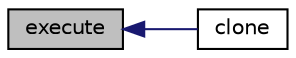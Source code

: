 digraph "execute"
{
  bgcolor="transparent";
  edge [fontname="Helvetica",fontsize="10",labelfontname="Helvetica",labelfontsize="10"];
  node [fontname="Helvetica",fontsize="10",shape=record];
  rankdir="LR";
  Node6593 [label="execute",height=0.2,width=0.4,color="black", fillcolor="grey75", style="filled", fontcolor="black"];
  Node6593 -> Node6594 [dir="back",color="midnightblue",fontsize="10",style="solid",fontname="Helvetica"];
  Node6594 [label="clone",height=0.2,width=0.4,color="black",URL="$a27217.html#a5e4223829d6a05f8e93d9f6606335fb3",tooltip="Return clone. "];
}
